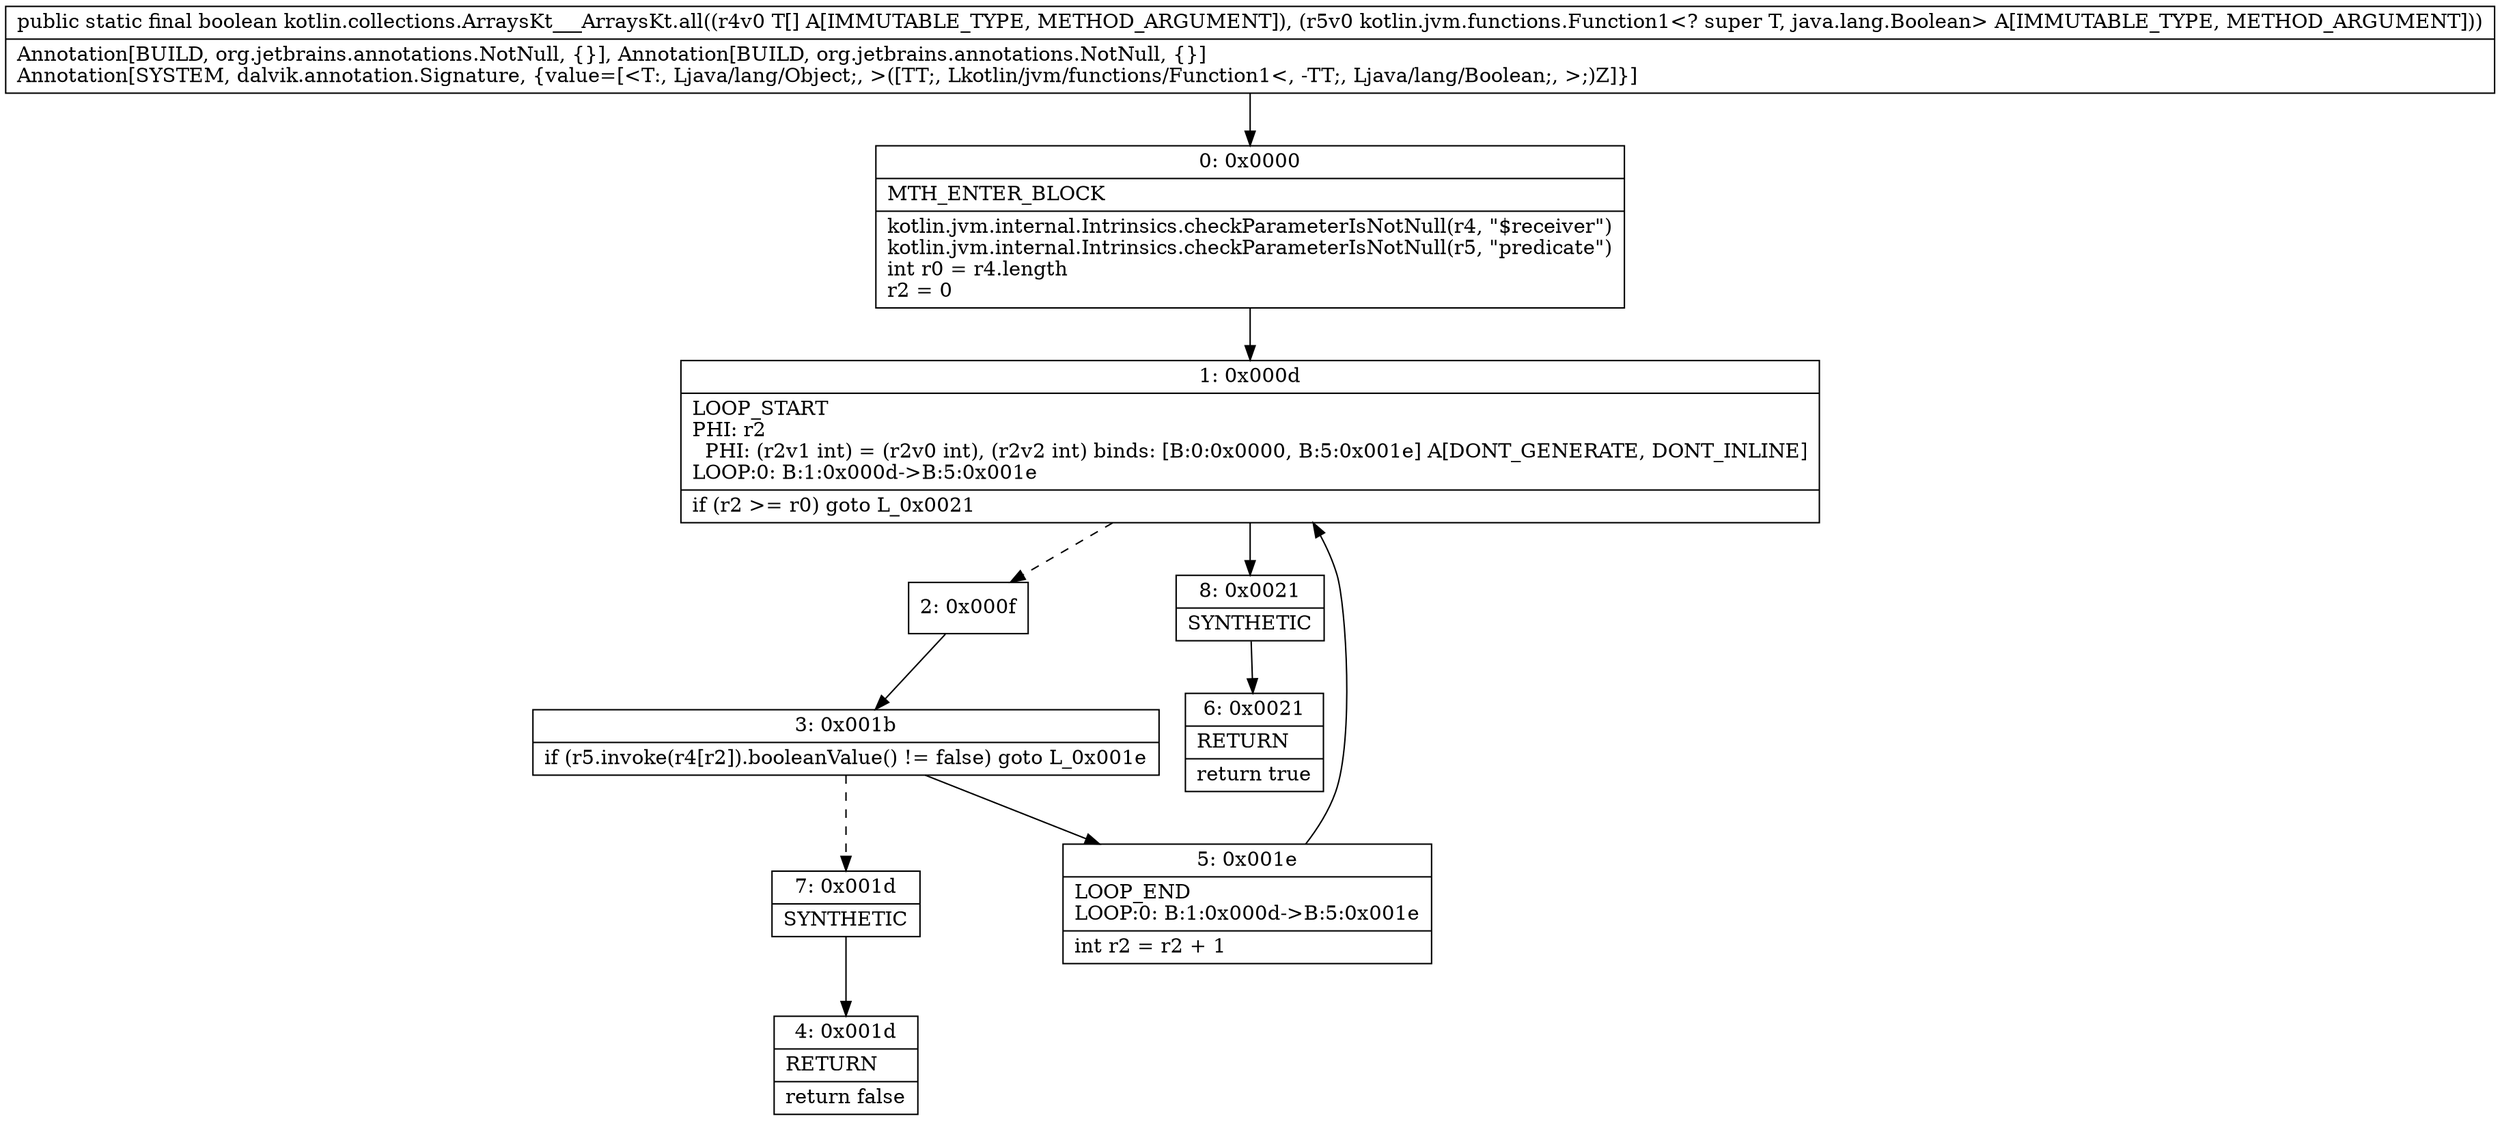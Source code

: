 digraph "CFG forkotlin.collections.ArraysKt___ArraysKt.all([Ljava\/lang\/Object;Lkotlin\/jvm\/functions\/Function1;)Z" {
Node_0 [shape=record,label="{0\:\ 0x0000|MTH_ENTER_BLOCK\l|kotlin.jvm.internal.Intrinsics.checkParameterIsNotNull(r4, \"$receiver\")\lkotlin.jvm.internal.Intrinsics.checkParameterIsNotNull(r5, \"predicate\")\lint r0 = r4.length\lr2 = 0\l}"];
Node_1 [shape=record,label="{1\:\ 0x000d|LOOP_START\lPHI: r2 \l  PHI: (r2v1 int) = (r2v0 int), (r2v2 int) binds: [B:0:0x0000, B:5:0x001e] A[DONT_GENERATE, DONT_INLINE]\lLOOP:0: B:1:0x000d\-\>B:5:0x001e\l|if (r2 \>= r0) goto L_0x0021\l}"];
Node_2 [shape=record,label="{2\:\ 0x000f}"];
Node_3 [shape=record,label="{3\:\ 0x001b|if (r5.invoke(r4[r2]).booleanValue() != false) goto L_0x001e\l}"];
Node_4 [shape=record,label="{4\:\ 0x001d|RETURN\l|return false\l}"];
Node_5 [shape=record,label="{5\:\ 0x001e|LOOP_END\lLOOP:0: B:1:0x000d\-\>B:5:0x001e\l|int r2 = r2 + 1\l}"];
Node_6 [shape=record,label="{6\:\ 0x0021|RETURN\l|return true\l}"];
Node_7 [shape=record,label="{7\:\ 0x001d|SYNTHETIC\l}"];
Node_8 [shape=record,label="{8\:\ 0x0021|SYNTHETIC\l}"];
MethodNode[shape=record,label="{public static final boolean kotlin.collections.ArraysKt___ArraysKt.all((r4v0 T[] A[IMMUTABLE_TYPE, METHOD_ARGUMENT]), (r5v0 kotlin.jvm.functions.Function1\<? super T, java.lang.Boolean\> A[IMMUTABLE_TYPE, METHOD_ARGUMENT]))  | Annotation[BUILD, org.jetbrains.annotations.NotNull, \{\}], Annotation[BUILD, org.jetbrains.annotations.NotNull, \{\}]\lAnnotation[SYSTEM, dalvik.annotation.Signature, \{value=[\<T:, Ljava\/lang\/Object;, \>([TT;, Lkotlin\/jvm\/functions\/Function1\<, \-TT;, Ljava\/lang\/Boolean;, \>;)Z]\}]\l}"];
MethodNode -> Node_0;
Node_0 -> Node_1;
Node_1 -> Node_2[style=dashed];
Node_1 -> Node_8;
Node_2 -> Node_3;
Node_3 -> Node_5;
Node_3 -> Node_7[style=dashed];
Node_5 -> Node_1;
Node_7 -> Node_4;
Node_8 -> Node_6;
}

